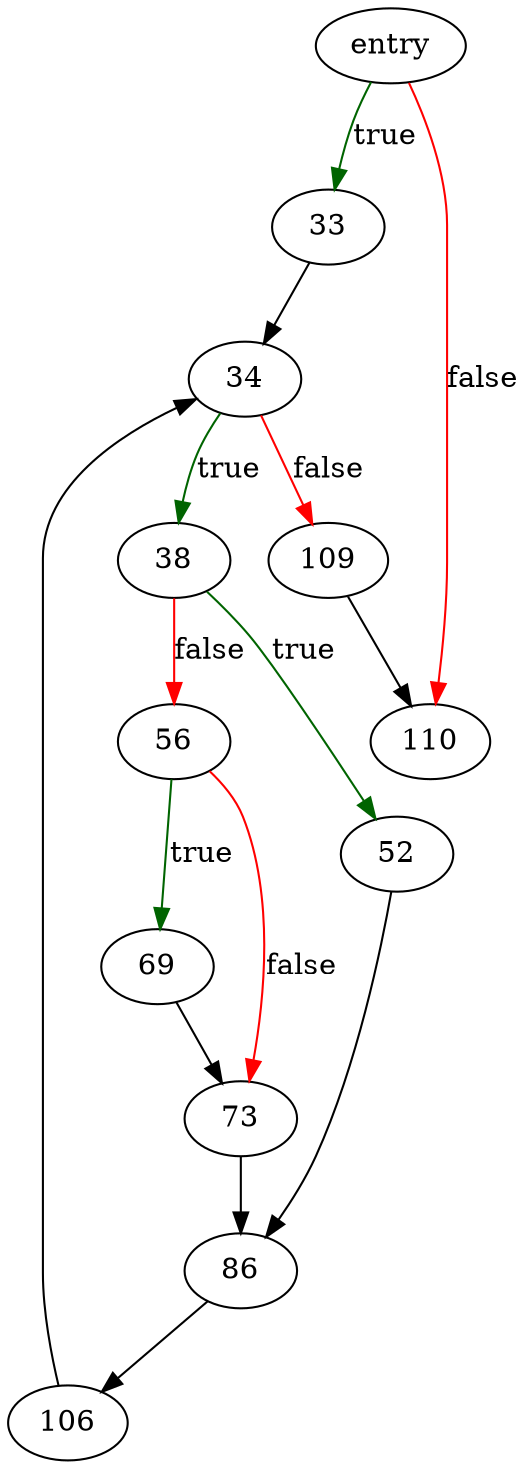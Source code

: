 digraph "multiSelectOrderByKeyInfo" {
	// Node definitions.
	3 [label=entry];
	33;
	34;
	38;
	52;
	56;
	69;
	73;
	86;
	106;
	109;
	110;

	// Edge definitions.
	3 -> 33 [
		color=darkgreen
		label=true
	];
	3 -> 110 [
		color=red
		label=false
	];
	33 -> 34;
	34 -> 38 [
		color=darkgreen
		label=true
	];
	34 -> 109 [
		color=red
		label=false
	];
	38 -> 52 [
		color=darkgreen
		label=true
	];
	38 -> 56 [
		color=red
		label=false
	];
	52 -> 86;
	56 -> 69 [
		color=darkgreen
		label=true
	];
	56 -> 73 [
		color=red
		label=false
	];
	69 -> 73;
	73 -> 86;
	86 -> 106;
	106 -> 34;
	109 -> 110;
}